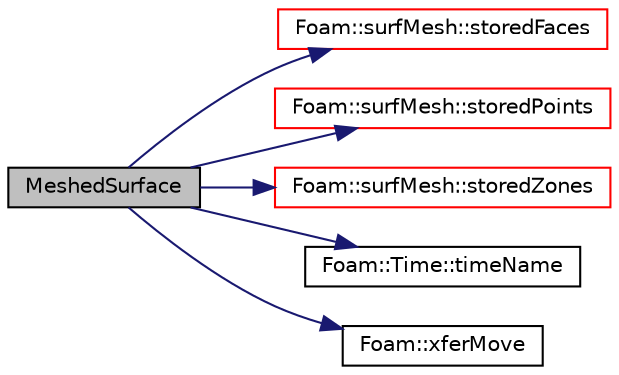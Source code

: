 digraph "MeshedSurface"
{
  bgcolor="transparent";
  edge [fontname="Helvetica",fontsize="10",labelfontname="Helvetica",labelfontsize="10"];
  node [fontname="Helvetica",fontsize="10",shape=record];
  rankdir="LR";
  Node1 [label="MeshedSurface",height=0.2,width=0.4,color="black", fillcolor="grey75", style="filled", fontcolor="black"];
  Node1 -> Node2 [color="midnightblue",fontsize="10",style="solid",fontname="Helvetica"];
  Node2 [label="Foam::surfMesh::storedFaces",height=0.2,width=0.4,color="red",URL="$a02493.html#ac9f24178e4c011c8d21bbfbf73a8b61b",tooltip="Non-const access to the faces. "];
  Node1 -> Node3 [color="midnightblue",fontsize="10",style="solid",fontname="Helvetica"];
  Node3 [label="Foam::surfMesh::storedPoints",height=0.2,width=0.4,color="red",URL="$a02493.html#a42d63b7b3dcf589fbe1c4cd2bc8e3d9b",tooltip="Non-const access to global points. "];
  Node1 -> Node4 [color="midnightblue",fontsize="10",style="solid",fontname="Helvetica"];
  Node4 [label="Foam::surfMesh::storedZones",height=0.2,width=0.4,color="red",URL="$a02493.html#aa4da19498e7e904ff22cf57fc8899360",tooltip="Non-const access to the zones. "];
  Node1 -> Node5 [color="midnightblue",fontsize="10",style="solid",fontname="Helvetica"];
  Node5 [label="Foam::Time::timeName",height=0.2,width=0.4,color="black",URL="$a02596.html#a5ae6a110de1b22323e19a46943c7f0c1",tooltip="Return time name of given scalar time. "];
  Node1 -> Node6 [color="midnightblue",fontsize="10",style="solid",fontname="Helvetica"];
  Node6 [label="Foam::xferMove",height=0.2,width=0.4,color="black",URL="$a10675.html#ae3ad39ee5ad896e6d3c0f137ecd12abb",tooltip="Construct by transferring the contents of the arg. "];
}
